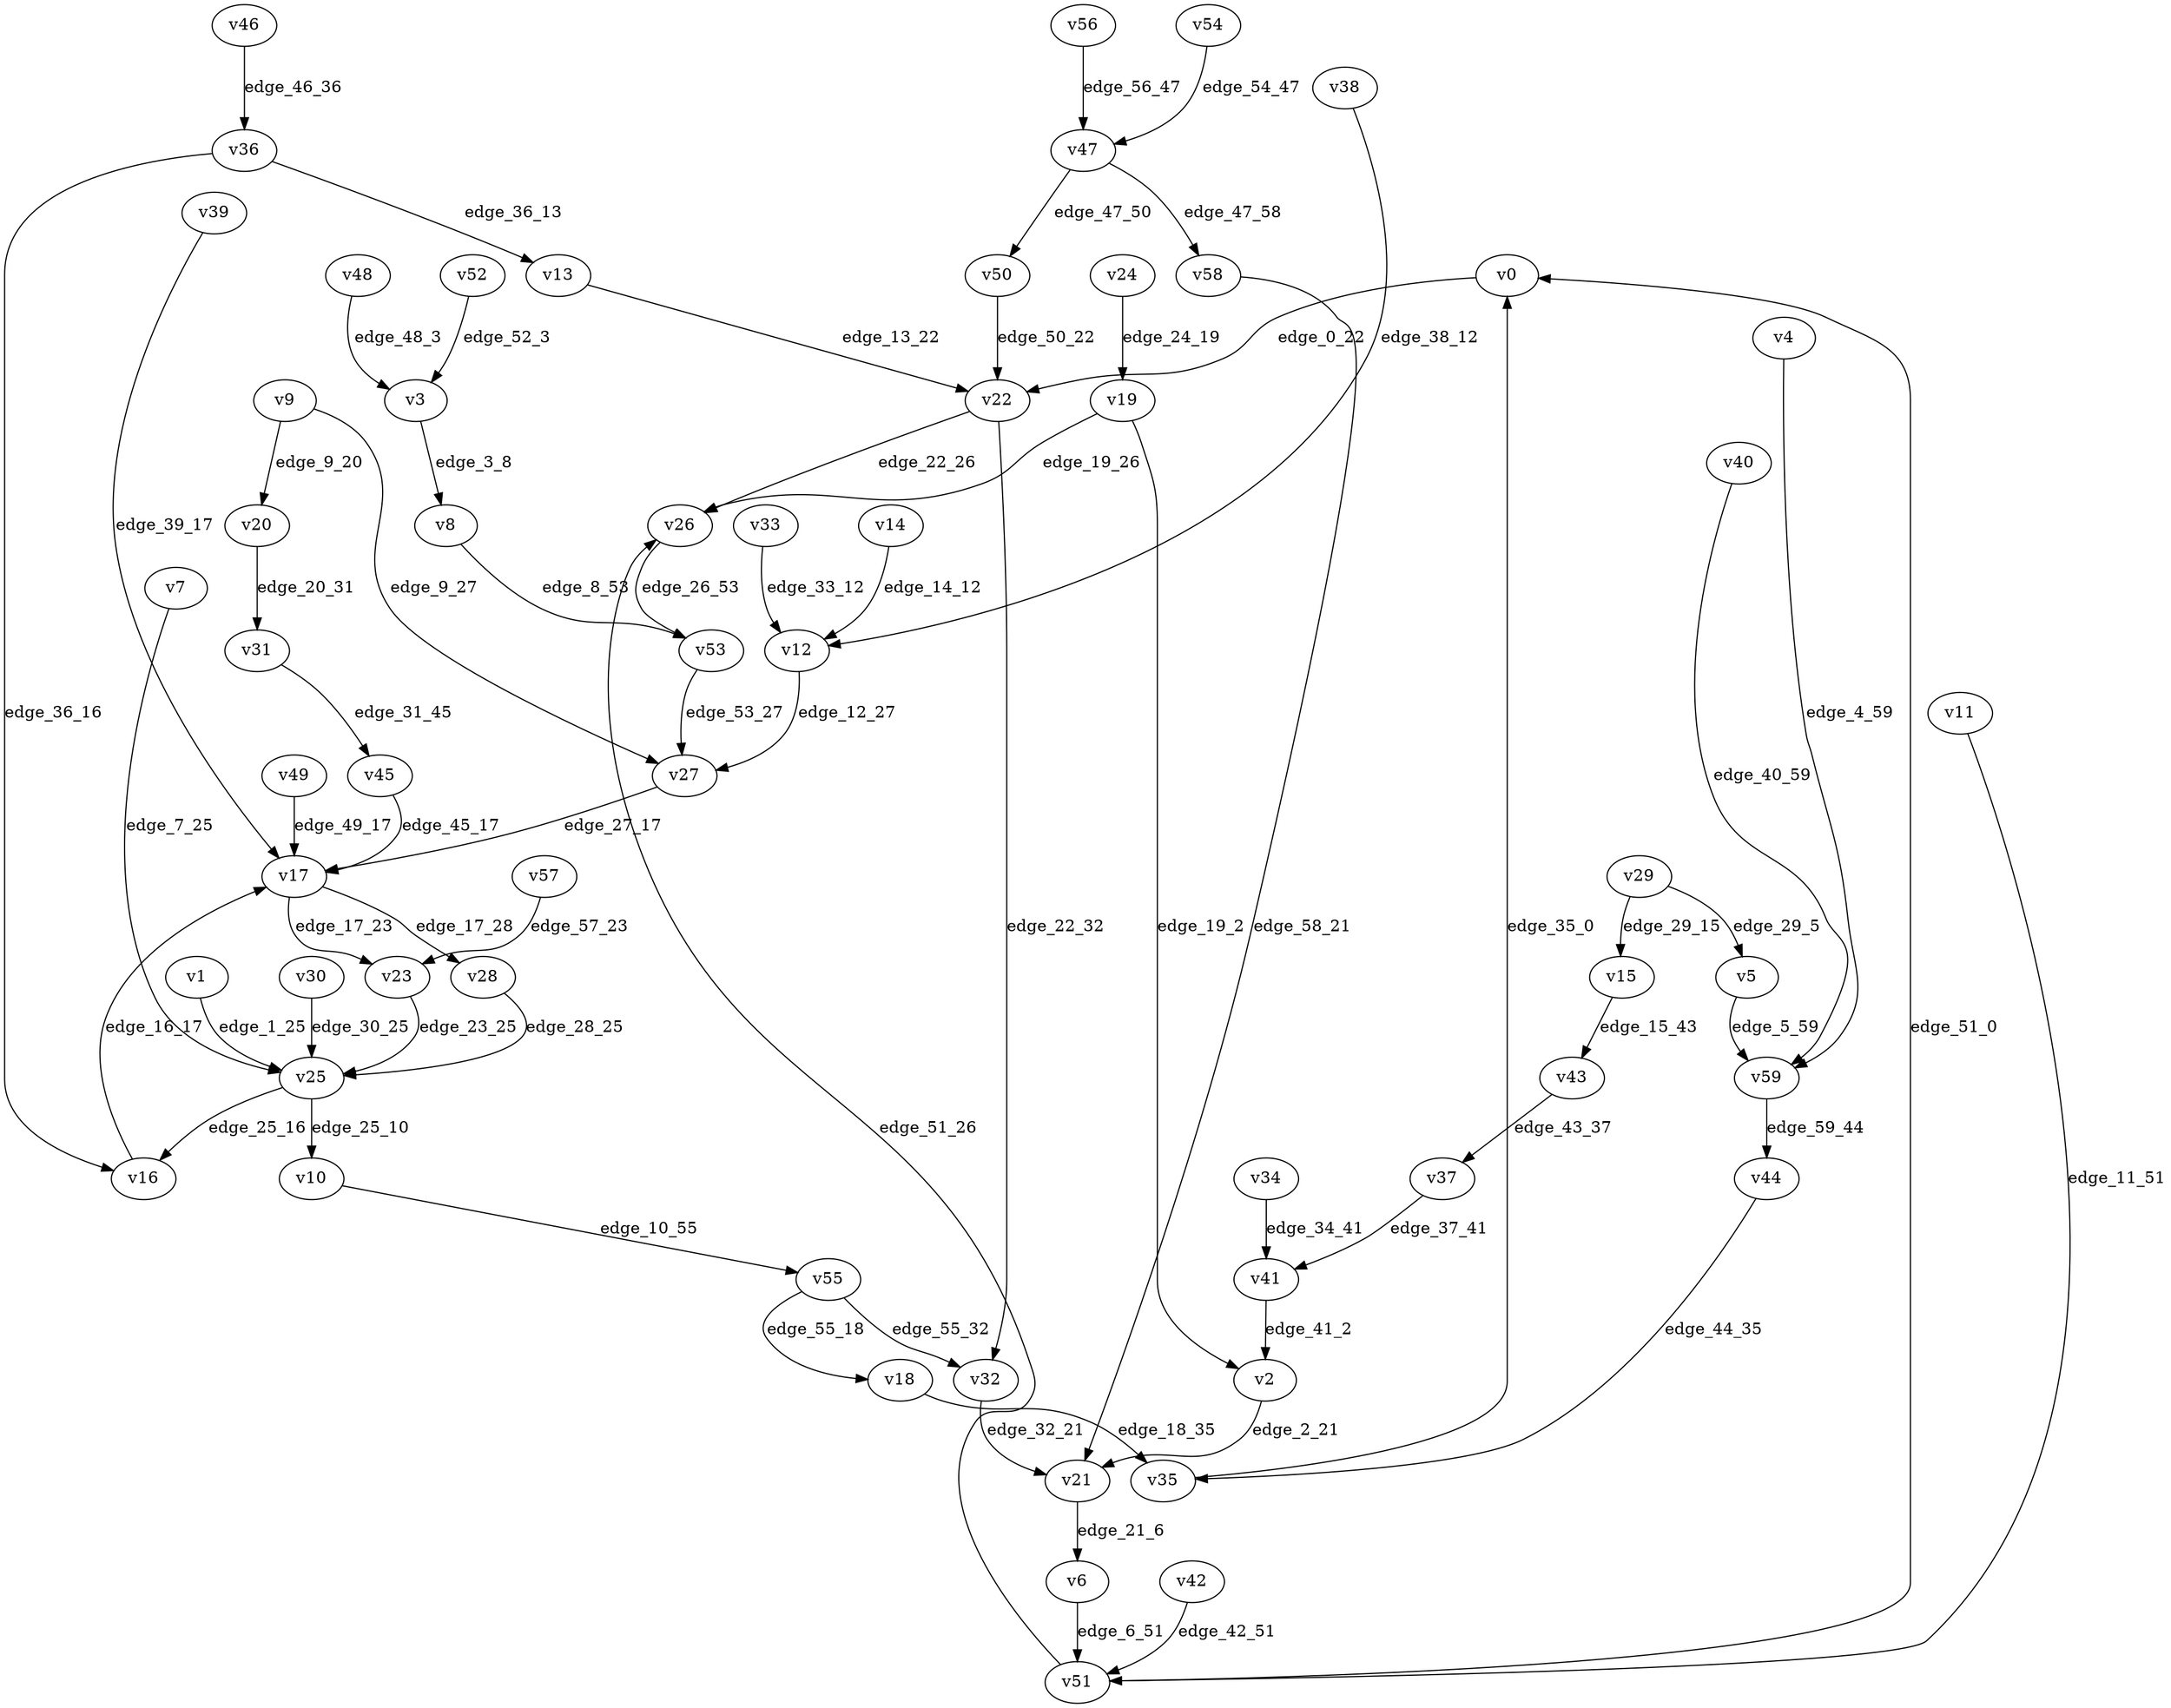 digraph G {
    // Stochastic discounted game

    v0 [name="v0", player=0];
    v1 [name="v1", player=1];
    v2 [name="v2", player=1];
    v3 [name="v3", player=-1];
    v4 [name="v4", player=1];
    v5 [name="v5", player=1];
    v6 [name="v6", player=0];
    v7 [name="v7", player=0];
    v8 [name="v8", player=0];
    v9 [name="v9", player=-1];
    v10 [name="v10", player=1];
    v11 [name="v11", player=1];
    v12 [name="v12", player=-1];
    v13 [name="v13", player=1];
    v14 [name="v14", player=0];
    v15 [name="v15", player=1];
    v16 [name="v16", player=1];
    v17 [name="v17", player=-1];
    v18 [name="v18", player=0];
    v19 [name="v19", player=-1];
    v20 [name="v20", player=1];
    v21 [name="v21", player=-1];
    v22 [name="v22", player=-1];
    v23 [name="v23", player=0];
    v24 [name="v24", player=1];
    v25 [name="v25", player=-1];
    v26 [name="v26", player=1];
    v27 [name="v27", player=0];
    v28 [name="v28", player=1];
    v29 [name="v29", player=-1];
    v30 [name="v30", player=0];
    v31 [name="v31", player=-1];
    v32 [name="v32", player=0];
    v33 [name="v33", player=0];
    v34 [name="v34", player=0];
    v35 [name="v35", player=-1];
    v36 [name="v36", player=-1];
    v37 [name="v37", player=1];
    v38 [name="v38", player=0];
    v39 [name="v39", player=1];
    v40 [name="v40", player=1];
    v41 [name="v41", player=-1];
    v42 [name="v42", player=0];
    v43 [name="v43", player=-1];
    v44 [name="v44", player=0];
    v45 [name="v45", player=0];
    v46 [name="v46", player=0];
    v47 [name="v47", player=-1];
    v48 [name="v48", player=0];
    v49 [name="v49", player=1];
    v50 [name="v50", player=1];
    v51 [name="v51", player=-1];
    v52 [name="v52", player=0];
    v53 [name="v53", player=-1];
    v54 [name="v54", player=0];
    v55 [name="v55", player=-1];
    v56 [name="v56", player=1];
    v57 [name="v57", player=-1];
    v58 [name="v58", player=1];
    v59 [name="v59", player=-1];

    v0 -> v22 [label="edge_0_22", weight=1.136532, discount=0.691643];
    v1 -> v25 [label="edge_1_25", weight=4.434564, discount=0.193072];
    v2 -> v21 [label="edge_2_21", weight=9.664270, discount=0.192482];
    v3 -> v8 [label="edge_3_8", probability=1.000000];
    v4 -> v59 [label="edge_4_59", weight=0.084783, discount=0.701631];
    v5 -> v59 [label="edge_5_59", weight=-0.143496, discount=0.358900];
    v6 -> v51 [label="edge_6_51", weight=7.997163, discount=0.808003];
    v7 -> v25 [label="edge_7_25", weight=-3.798701, discount=0.161991];
    v8 -> v53 [label="edge_8_53", weight=-4.067706, discount=0.802148];
    v9 -> v20 [label="edge_9_20", probability=0.699529];
    v9 -> v27 [label="edge_9_27", probability=0.300471];
    v10 -> v55 [label="edge_10_55", weight=0.988167, discount=0.689916];
    v11 -> v51 [label="edge_11_51", weight=0.153798, discount=0.315068];
    v12 -> v27 [label="edge_12_27", probability=1.000000];
    v13 -> v22 [label="edge_13_22", weight=-9.103376, discount=0.646874];
    v14 -> v12 [label="edge_14_12", weight=4.797710, discount=0.391589];
    v15 -> v43 [label="edge_15_43", weight=-2.070964, discount=0.706355];
    v16 -> v17 [label="edge_16_17", weight=-0.741161, discount=0.706957];
    v17 -> v23 [label="edge_17_23", probability=0.329341];
    v17 -> v28 [label="edge_17_28", probability=0.670659];
    v18 -> v35 [label="edge_18_35", weight=6.666410, discount=0.838778];
    v19 -> v2 [label="edge_19_2", probability=0.498616];
    v19 -> v26 [label="edge_19_26", probability=0.501384];
    v20 -> v31 [label="edge_20_31", weight=7.628712, discount=0.284389];
    v21 -> v6 [label="edge_21_6", probability=1.000000];
    v22 -> v32 [label="edge_22_32", probability=0.419227];
    v22 -> v26 [label="edge_22_26", probability=0.580773];
    v23 -> v25 [label="edge_23_25", weight=-0.907875, discount=0.259094];
    v24 -> v19 [label="edge_24_19", weight=4.557781, discount=0.858531];
    v25 -> v16 [label="edge_25_16", probability=0.375921];
    v25 -> v10 [label="edge_25_10", probability=0.624079];
    v26 -> v53 [label="edge_26_53", weight=-8.827006, discount=0.800607];
    v27 -> v17 [label="edge_27_17", weight=-8.340992, discount=0.632331];
    v28 -> v25 [label="edge_28_25", weight=-6.927734, discount=0.639032];
    v29 -> v15 [label="edge_29_15", probability=0.466778];
    v29 -> v5 [label="edge_29_5", probability=0.533222];
    v30 -> v25 [label="edge_30_25", weight=6.983672, discount=0.739131];
    v31 -> v45 [label="edge_31_45", probability=1.000000];
    v32 -> v21 [label="edge_32_21", weight=4.248849, discount=0.441801];
    v33 -> v12 [label="edge_33_12", weight=6.710584, discount=0.479589];
    v34 -> v41 [label="edge_34_41", weight=7.714313, discount=0.291156];
    v35 -> v0 [label="edge_35_0", probability=1.000000];
    v36 -> v13 [label="edge_36_13", probability=0.633901];
    v36 -> v16 [label="edge_36_16", probability=0.366099];
    v37 -> v41 [label="edge_37_41", weight=-2.487775, discount=0.782677];
    v38 -> v12 [label="edge_38_12", weight=-9.489855, discount=0.763781];
    v39 -> v17 [label="edge_39_17", weight=-3.659254, discount=0.621905];
    v40 -> v59 [label="edge_40_59", weight=-2.419505, discount=0.691893];
    v41 -> v2 [label="edge_41_2", probability=1.000000];
    v42 -> v51 [label="edge_42_51", weight=6.969951, discount=0.445620];
    v43 -> v37 [label="edge_43_37", probability=1.000000];
    v44 -> v35 [label="edge_44_35", weight=-2.240699, discount=0.815767];
    v45 -> v17 [label="edge_45_17", weight=-3.888829, discount=0.348416];
    v46 -> v36 [label="edge_46_36", weight=1.913326, discount=0.687445];
    v47 -> v58 [label="edge_47_58", probability=0.612390];
    v47 -> v50 [label="edge_47_50", probability=0.387610];
    v48 -> v3 [label="edge_48_3", weight=7.778209, discount=0.841223];
    v49 -> v17 [label="edge_49_17", weight=6.081861, discount=0.751337];
    v50 -> v22 [label="edge_50_22", weight=3.775806, discount=0.103191];
    v51 -> v26 [label="edge_51_26", probability=0.476299];
    v51 -> v0 [label="edge_51_0", probability=0.523701];
    v52 -> v3 [label="edge_52_3", weight=6.171709, discount=0.246626];
    v53 -> v27 [label="edge_53_27", probability=1.000000];
    v54 -> v47 [label="edge_54_47", weight=5.923567, discount=0.478423];
    v55 -> v32 [label="edge_55_32", probability=0.590275];
    v55 -> v18 [label="edge_55_18", probability=0.409725];
    v56 -> v47 [label="edge_56_47", weight=6.104084, discount=0.218468];
    v57 -> v23 [label="edge_57_23", probability=1.000000];
    v58 -> v21 [label="edge_58_21", weight=-0.969723, discount=0.479806];
    v59 -> v44 [label="edge_59_44", probability=1.000000];
}